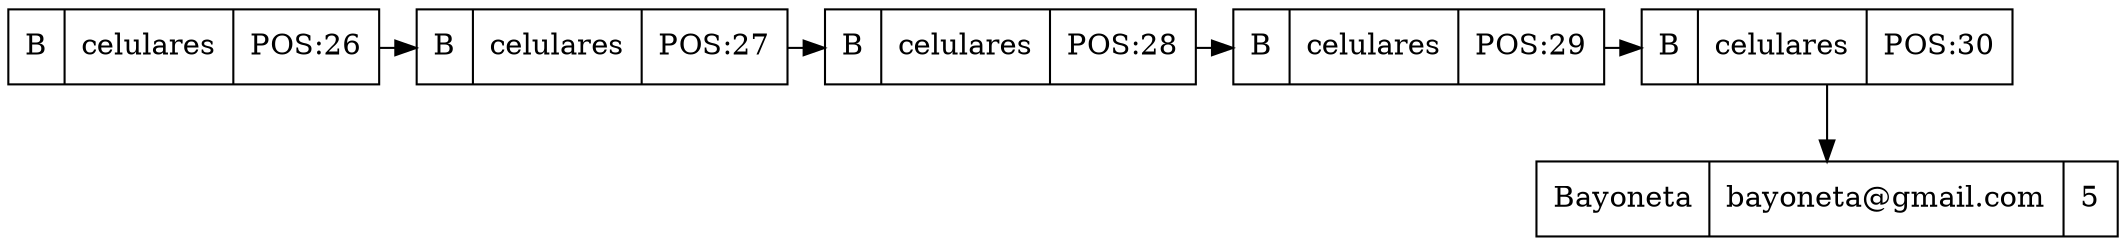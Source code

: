 digraph G {
node[shape=record]
graph[splines="ortho"]
nodo25[label="B|celulares|POS:26"]
nodo26[label="B|celulares|POS:27"]
nodo27[label="B|celulares|POS:28"]
nodo28[label="B|celulares|POS:29"]
nodo29[label="B|celulares|POS:30"]
{rank=same;nodo25;nodo26;nodo27;nodo28;nodo29;}
nodo25->nodo26
nodo26->nodo27
nodo27->nodo28
nodo28->nodo29
Bayoneta[label="Bayoneta|bayoneta@gmail.com|5"]
nodo29->Bayoneta

}